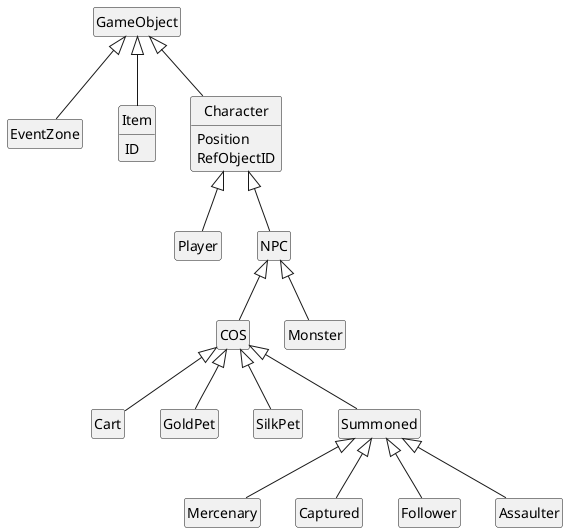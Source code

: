 @startuml

hide circle
hide empty methods
hide empty fields

class GameObject
class EventZone
class Player
class COS
class NPC
class Item {
  ID
}
class Character {
  Position
  RefObjectID
}

GameObject <|-- Character
GameObject <|-- Item
GameObject <|-- EventZone

Character <|-- Player
Character <|-- NPC

NPC <|-- Monster
NPC <|-- COS

COS <|-- Cart
COS <|-- GoldPet
COS <|-- SilkPet
COS <|-- Summoned

Summoned <|-- Mercenary
Summoned <|-- Captured
Summoned <|-- Follower
Summoned <|-- Assaulter

@enduml